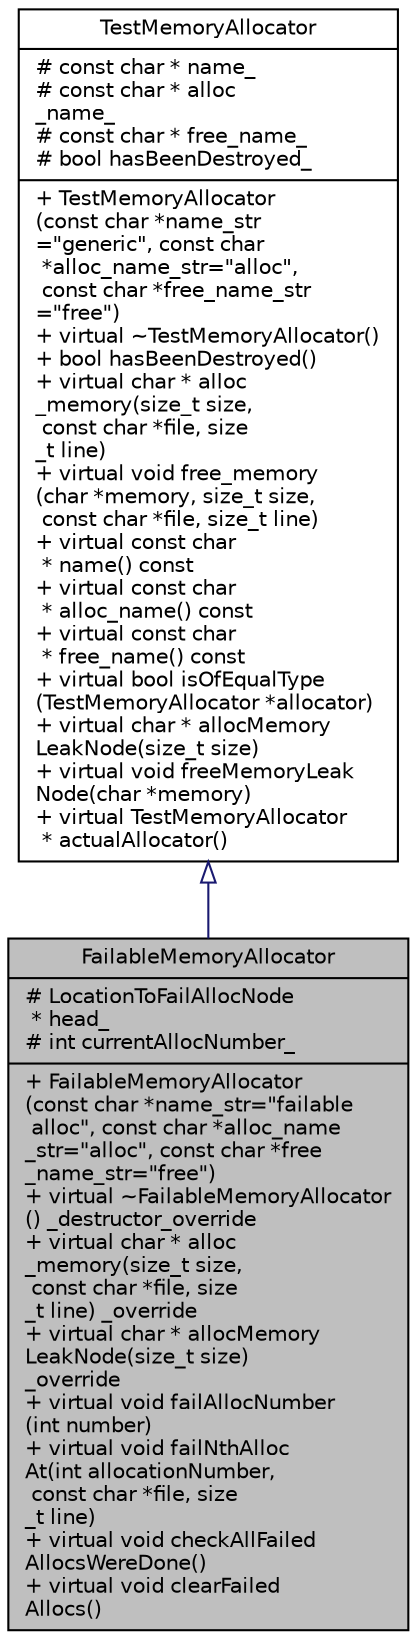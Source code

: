 digraph "FailableMemoryAllocator"
{
 // LATEX_PDF_SIZE
  edge [fontname="Helvetica",fontsize="10",labelfontname="Helvetica",labelfontsize="10"];
  node [fontname="Helvetica",fontsize="10",shape=record];
  Node1 [label="{FailableMemoryAllocator\n|# LocationToFailAllocNode\l * head_\l# int currentAllocNumber_\l|+  FailableMemoryAllocator\l(const char *name_str=\"failable\l alloc\", const char *alloc_name\l_str=\"alloc\", const char *free\l_name_str=\"free\")\l+ virtual ~FailableMemoryAllocator\l() _destructor_override\l+ virtual char * alloc\l_memory(size_t size,\l const char *file, size\l_t line) _override\l+ virtual char * allocMemory\lLeakNode(size_t size) \l_override\l+ virtual void failAllocNumber\l(int number)\l+ virtual void failNthAlloc\lAt(int allocationNumber,\l const char *file, size\l_t line)\l+ virtual void checkAllFailed\lAllocsWereDone()\l+ virtual void clearFailed\lAllocs()\l}",height=0.2,width=0.4,color="black", fillcolor="grey75", style="filled", fontcolor="black",tooltip=" "];
  Node2 -> Node1 [dir="back",color="midnightblue",fontsize="10",style="solid",arrowtail="onormal",fontname="Helvetica"];
  Node2 [label="{TestMemoryAllocator\n|# const char * name_\l# const char * alloc\l_name_\l# const char * free_name_\l# bool hasBeenDestroyed_\l|+  TestMemoryAllocator\l(const char *name_str\l=\"generic\", const char\l *alloc_name_str=\"alloc\",\l const char *free_name_str\l=\"free\")\l+ virtual ~TestMemoryAllocator()\l+ bool hasBeenDestroyed()\l+ virtual char * alloc\l_memory(size_t size,\l const char *file, size\l_t line)\l+ virtual void free_memory\l(char *memory, size_t size,\l const char *file, size_t line)\l+ virtual const char\l * name() const\l+ virtual const char\l * alloc_name() const\l+ virtual const char\l * free_name() const\l+ virtual bool isOfEqualType\l(TestMemoryAllocator *allocator)\l+ virtual char * allocMemory\lLeakNode(size_t size)\l+ virtual void freeMemoryLeak\lNode(char *memory)\l+ virtual TestMemoryAllocator\l * actualAllocator()\l}",height=0.2,width=0.4,color="black", fillcolor="white", style="filled",URL="$classTestMemoryAllocator.html",tooltip=" "];
}
